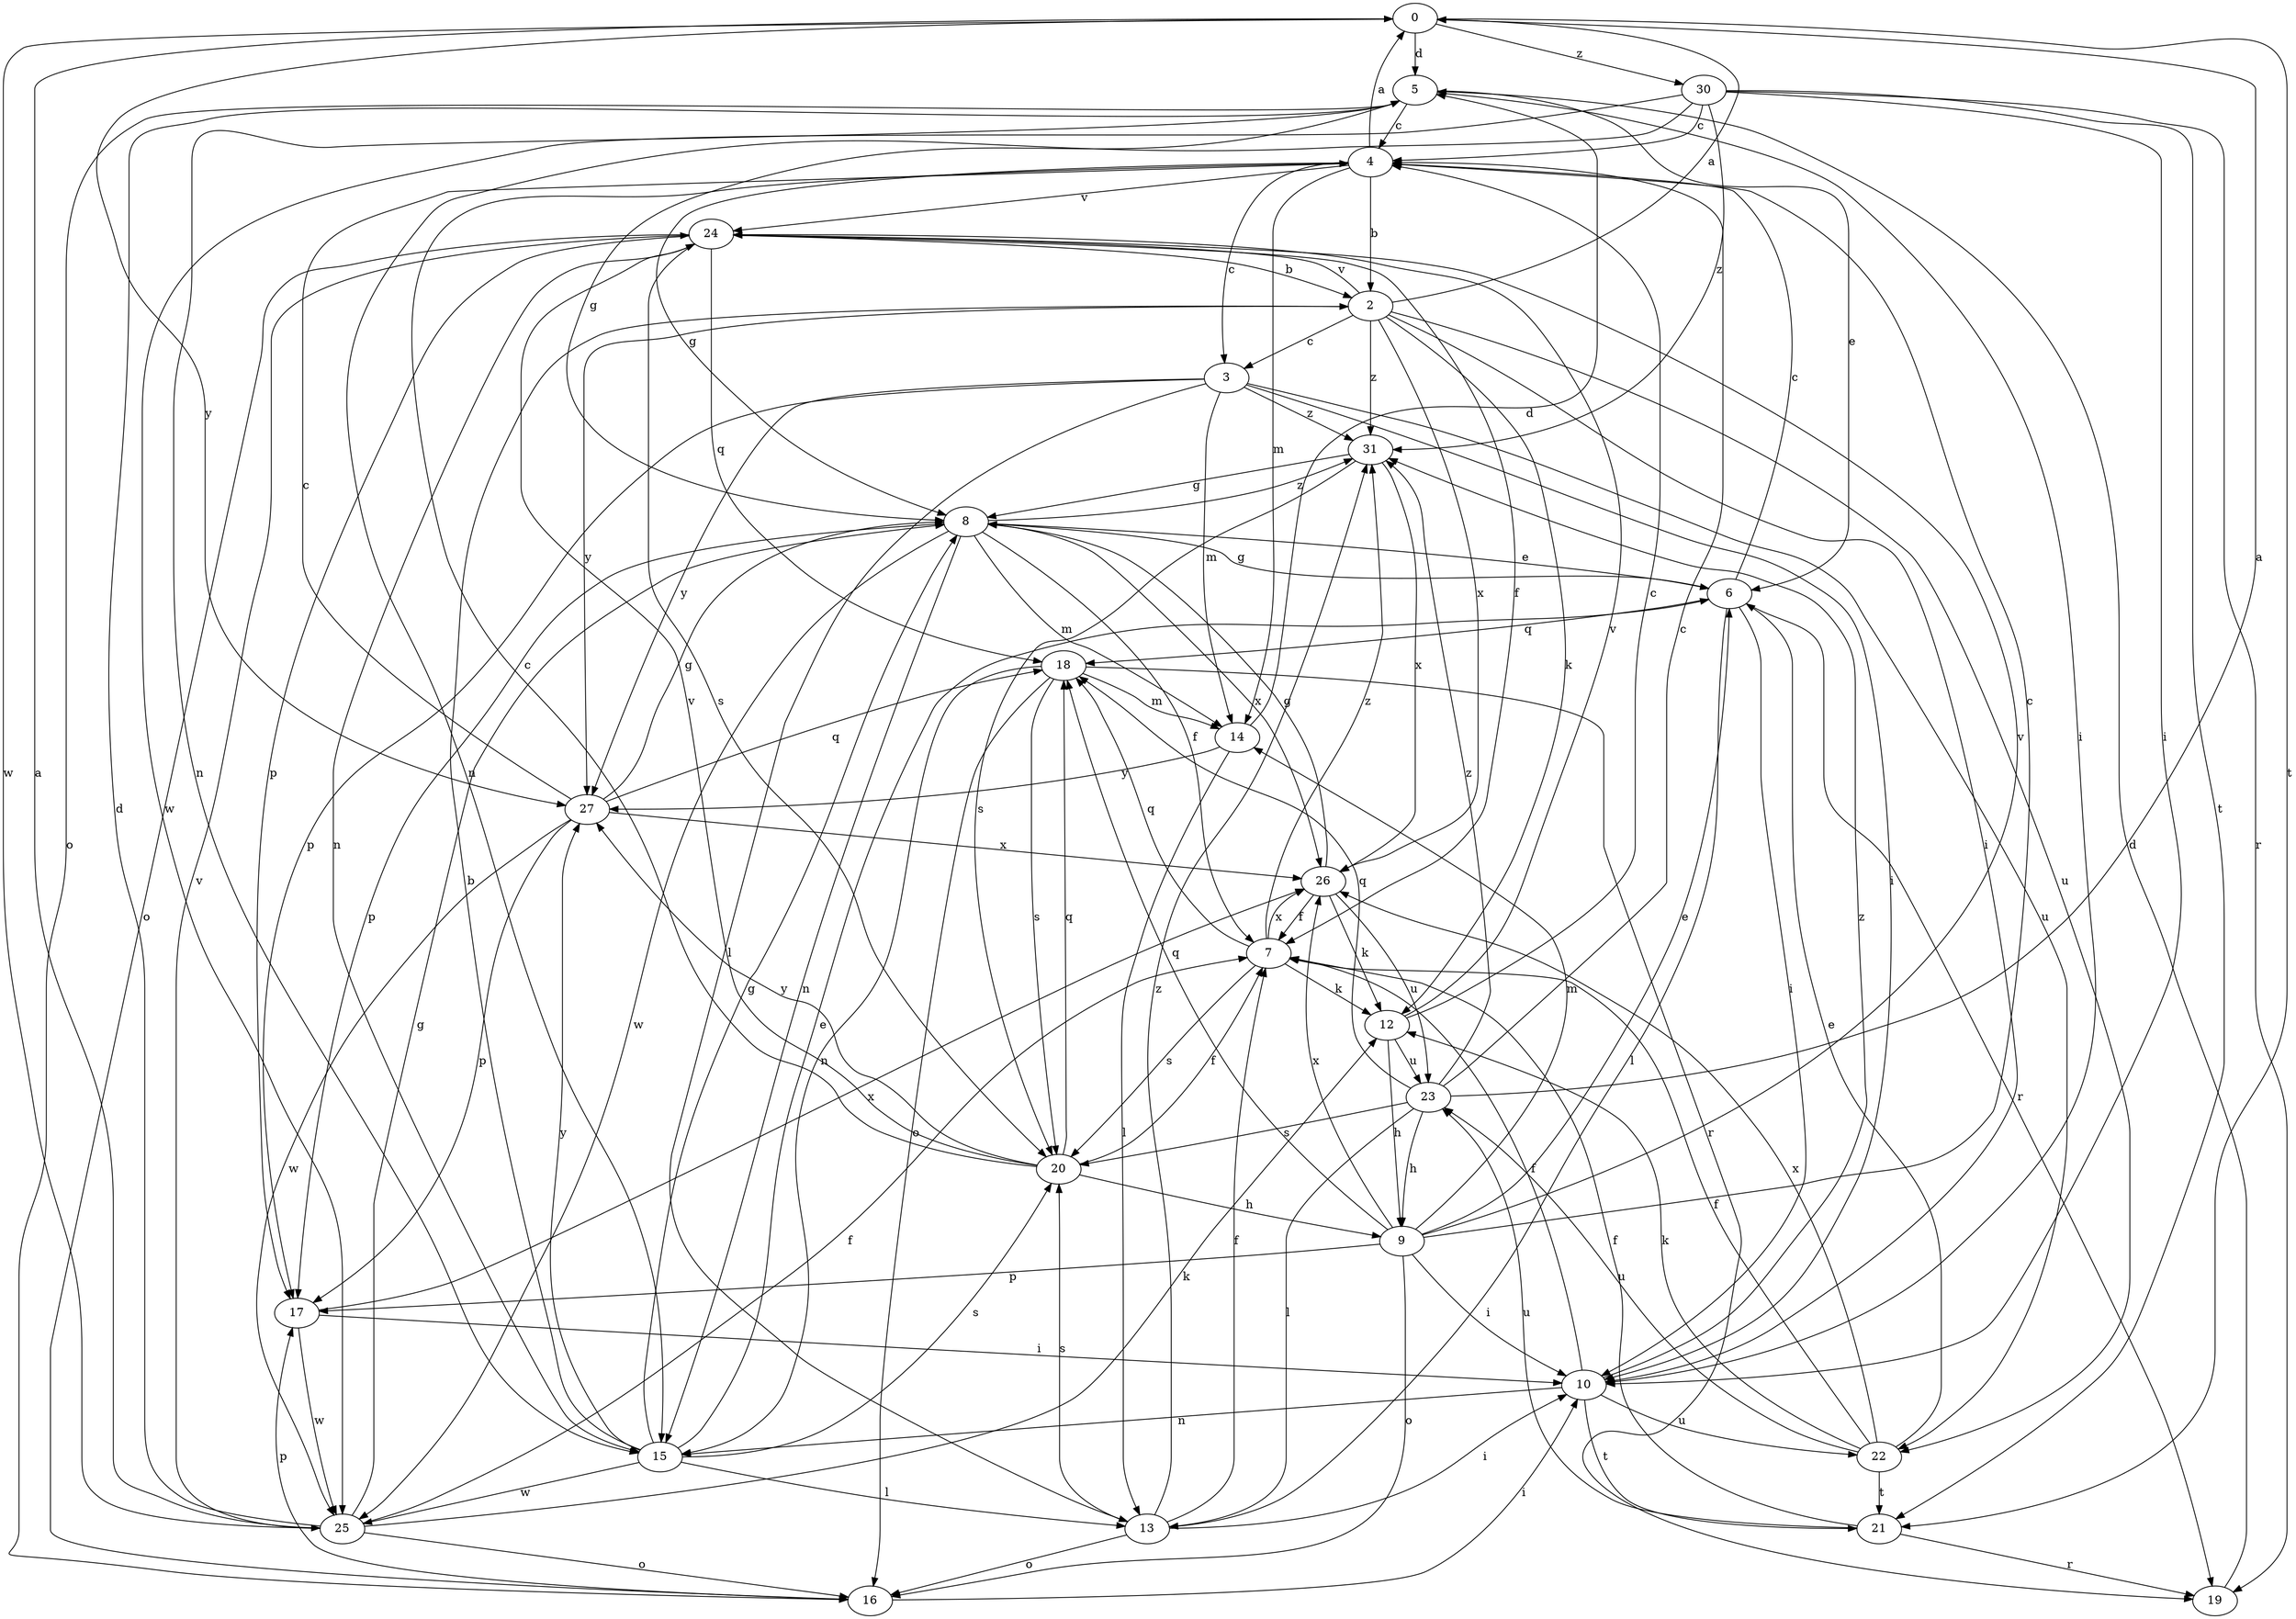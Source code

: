 strict digraph  {
0;
2;
3;
4;
5;
6;
7;
8;
9;
10;
12;
13;
14;
15;
16;
17;
18;
19;
20;
21;
22;
23;
24;
25;
26;
27;
30;
31;
0 -> 5  [label=d];
0 -> 21  [label=t];
0 -> 25  [label=w];
0 -> 27  [label=y];
0 -> 30  [label=z];
2 -> 0  [label=a];
2 -> 3  [label=c];
2 -> 10  [label=i];
2 -> 12  [label=k];
2 -> 22  [label=u];
2 -> 24  [label=v];
2 -> 26  [label=x];
2 -> 27  [label=y];
2 -> 31  [label=z];
3 -> 10  [label=i];
3 -> 13  [label=l];
3 -> 14  [label=m];
3 -> 17  [label=p];
3 -> 22  [label=u];
3 -> 27  [label=y];
3 -> 31  [label=z];
4 -> 0  [label=a];
4 -> 2  [label=b];
4 -> 3  [label=c];
4 -> 8  [label=g];
4 -> 14  [label=m];
4 -> 24  [label=v];
5 -> 4  [label=c];
5 -> 6  [label=e];
5 -> 8  [label=g];
5 -> 10  [label=i];
5 -> 15  [label=n];
5 -> 16  [label=o];
6 -> 4  [label=c];
6 -> 8  [label=g];
6 -> 10  [label=i];
6 -> 13  [label=l];
6 -> 18  [label=q];
6 -> 19  [label=r];
7 -> 12  [label=k];
7 -> 18  [label=q];
7 -> 20  [label=s];
7 -> 26  [label=x];
7 -> 31  [label=z];
8 -> 6  [label=e];
8 -> 7  [label=f];
8 -> 14  [label=m];
8 -> 15  [label=n];
8 -> 17  [label=p];
8 -> 25  [label=w];
8 -> 26  [label=x];
8 -> 31  [label=z];
9 -> 4  [label=c];
9 -> 6  [label=e];
9 -> 10  [label=i];
9 -> 14  [label=m];
9 -> 16  [label=o];
9 -> 17  [label=p];
9 -> 18  [label=q];
9 -> 24  [label=v];
9 -> 26  [label=x];
10 -> 7  [label=f];
10 -> 15  [label=n];
10 -> 21  [label=t];
10 -> 22  [label=u];
10 -> 31  [label=z];
12 -> 4  [label=c];
12 -> 9  [label=h];
12 -> 23  [label=u];
12 -> 24  [label=v];
13 -> 7  [label=f];
13 -> 10  [label=i];
13 -> 16  [label=o];
13 -> 20  [label=s];
13 -> 31  [label=z];
14 -> 5  [label=d];
14 -> 13  [label=l];
14 -> 27  [label=y];
15 -> 2  [label=b];
15 -> 6  [label=e];
15 -> 8  [label=g];
15 -> 13  [label=l];
15 -> 20  [label=s];
15 -> 25  [label=w];
15 -> 27  [label=y];
16 -> 10  [label=i];
16 -> 17  [label=p];
17 -> 10  [label=i];
17 -> 25  [label=w];
17 -> 26  [label=x];
18 -> 14  [label=m];
18 -> 15  [label=n];
18 -> 16  [label=o];
18 -> 19  [label=r];
18 -> 20  [label=s];
19 -> 5  [label=d];
20 -> 4  [label=c];
20 -> 7  [label=f];
20 -> 9  [label=h];
20 -> 18  [label=q];
20 -> 24  [label=v];
20 -> 27  [label=y];
21 -> 7  [label=f];
21 -> 19  [label=r];
21 -> 23  [label=u];
22 -> 6  [label=e];
22 -> 7  [label=f];
22 -> 12  [label=k];
22 -> 21  [label=t];
22 -> 23  [label=u];
22 -> 26  [label=x];
23 -> 0  [label=a];
23 -> 4  [label=c];
23 -> 9  [label=h];
23 -> 13  [label=l];
23 -> 18  [label=q];
23 -> 20  [label=s];
23 -> 31  [label=z];
24 -> 2  [label=b];
24 -> 7  [label=f];
24 -> 15  [label=n];
24 -> 16  [label=o];
24 -> 17  [label=p];
24 -> 18  [label=q];
24 -> 20  [label=s];
25 -> 0  [label=a];
25 -> 5  [label=d];
25 -> 7  [label=f];
25 -> 8  [label=g];
25 -> 12  [label=k];
25 -> 16  [label=o];
25 -> 24  [label=v];
26 -> 7  [label=f];
26 -> 8  [label=g];
26 -> 12  [label=k];
26 -> 23  [label=u];
27 -> 4  [label=c];
27 -> 8  [label=g];
27 -> 17  [label=p];
27 -> 18  [label=q];
27 -> 25  [label=w];
27 -> 26  [label=x];
30 -> 4  [label=c];
30 -> 10  [label=i];
30 -> 15  [label=n];
30 -> 19  [label=r];
30 -> 21  [label=t];
30 -> 25  [label=w];
30 -> 31  [label=z];
31 -> 8  [label=g];
31 -> 20  [label=s];
31 -> 26  [label=x];
}
